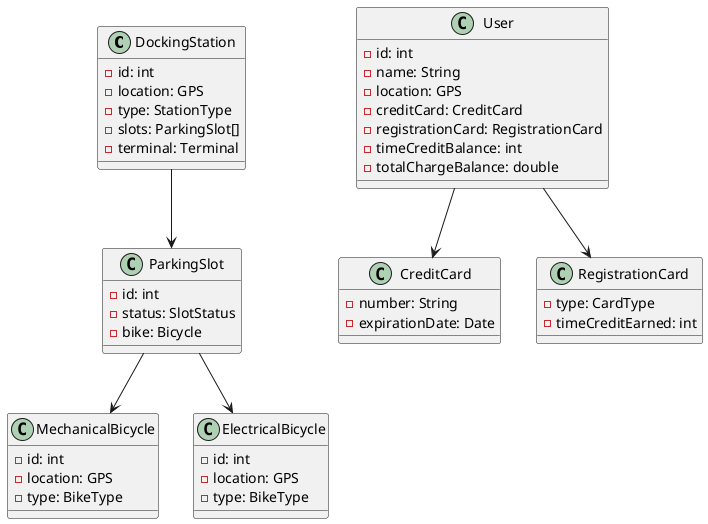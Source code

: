 @startuml
class DockingStation {
    - id: int
    - location: GPS
    - type: StationType
    - slots: ParkingSlot[]
    - terminal: Terminal
}

class ParkingSlot {
    - id: int
    - status: SlotStatus
    - bike: Bicycle
}

class MechanicalBicycle {
    - id: int
    - location: GPS
    - type: BikeType
}

class ElectricalBicycle {
    - id: int
    - location: GPS
    - type: BikeType
}

class User {
    - id: int
    - name: String
    - location: GPS
    - creditCard: CreditCard
    - registrationCard: RegistrationCard
    - timeCreditBalance: int
    - totalChargeBalance: double
}

class CreditCard {
    - number: String
    - expirationDate: Date
}

class RegistrationCard {
    - type: CardType
    - timeCreditEarned: int
}

DockingStation --> ParkingSlot
ParkingSlot --> MechanicalBicycle
ParkingSlot --> ElectricalBicycle
User --> CreditCard
User --> RegistrationCard
@enduml